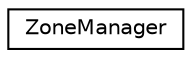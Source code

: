 digraph "Graphical Class Hierarchy"
{
  edge [fontname="Helvetica",fontsize="10",labelfontname="Helvetica",labelfontsize="10"];
  node [fontname="Helvetica",fontsize="10",shape=record];
  rankdir="LR";
  Node1 [label="ZoneManager",height=0.2,width=0.4,color="black", fillcolor="white", style="filled",URL="$classZoneManager.html"];
}
